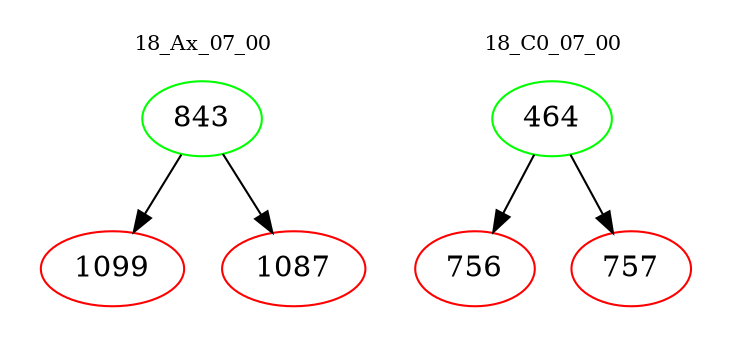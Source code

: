 digraph{
subgraph cluster_0 {
color = white
label = "18_Ax_07_00";
fontsize=10;
T0_843 [label="843", color="green"]
T0_843 -> T0_1099 [color="black"]
T0_1099 [label="1099", color="red"]
T0_843 -> T0_1087 [color="black"]
T0_1087 [label="1087", color="red"]
}
subgraph cluster_1 {
color = white
label = "18_C0_07_00";
fontsize=10;
T1_464 [label="464", color="green"]
T1_464 -> T1_756 [color="black"]
T1_756 [label="756", color="red"]
T1_464 -> T1_757 [color="black"]
T1_757 [label="757", color="red"]
}
}

